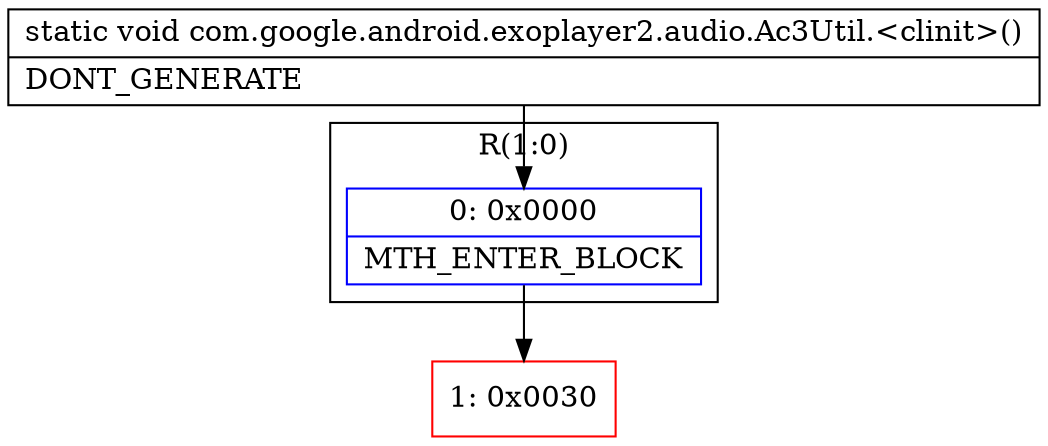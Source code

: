 digraph "CFG forcom.google.android.exoplayer2.audio.Ac3Util.\<clinit\>()V" {
subgraph cluster_Region_602110385 {
label = "R(1:0)";
node [shape=record,color=blue];
Node_0 [shape=record,label="{0\:\ 0x0000|MTH_ENTER_BLOCK\l}"];
}
Node_1 [shape=record,color=red,label="{1\:\ 0x0030}"];
MethodNode[shape=record,label="{static void com.google.android.exoplayer2.audio.Ac3Util.\<clinit\>()  | DONT_GENERATE\l}"];
MethodNode -> Node_0;
Node_0 -> Node_1;
}


